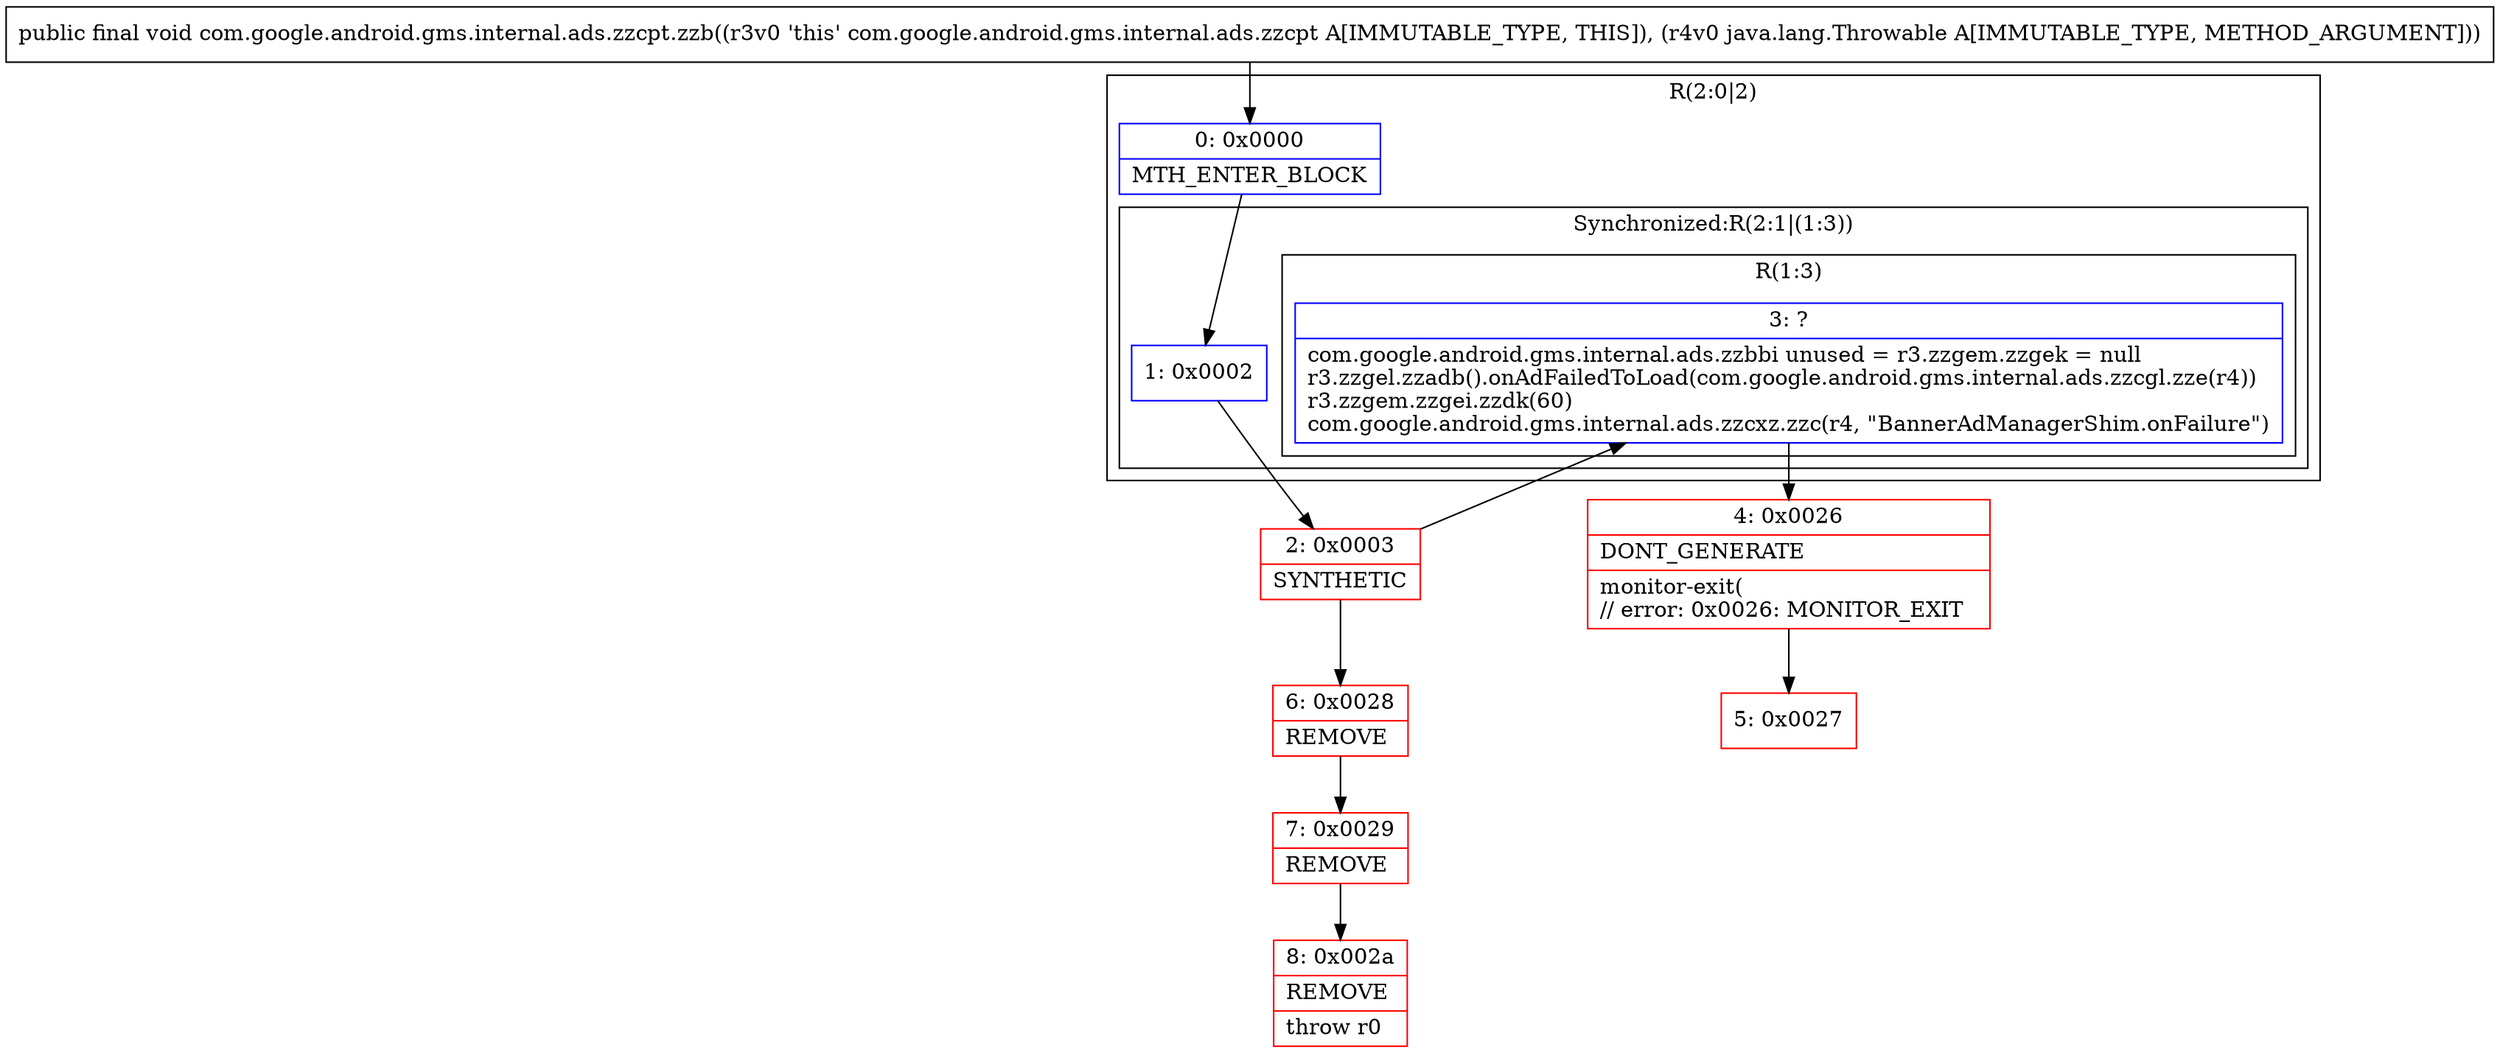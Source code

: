 digraph "CFG forcom.google.android.gms.internal.ads.zzcpt.zzb(Ljava\/lang\/Throwable;)V" {
subgraph cluster_Region_443334790 {
label = "R(2:0|2)";
node [shape=record,color=blue];
Node_0 [shape=record,label="{0\:\ 0x0000|MTH_ENTER_BLOCK\l}"];
subgraph cluster_SynchronizedRegion_1001522496 {
label = "Synchronized:R(2:1|(1:3))";
node [shape=record,color=blue];
Node_1 [shape=record,label="{1\:\ 0x0002}"];
subgraph cluster_Region_812400124 {
label = "R(1:3)";
node [shape=record,color=blue];
Node_3 [shape=record,label="{3\:\ ?|com.google.android.gms.internal.ads.zzbbi unused = r3.zzgem.zzgek = null\lr3.zzgel.zzadb().onAdFailedToLoad(com.google.android.gms.internal.ads.zzcgl.zze(r4))\lr3.zzgem.zzgei.zzdk(60)\lcom.google.android.gms.internal.ads.zzcxz.zzc(r4, \"BannerAdManagerShim.onFailure\")\l}"];
}
}
}
Node_2 [shape=record,color=red,label="{2\:\ 0x0003|SYNTHETIC\l}"];
Node_4 [shape=record,color=red,label="{4\:\ 0x0026|DONT_GENERATE\l|monitor\-exit(\l\/\/ error: 0x0026: MONITOR_EXIT  \l}"];
Node_5 [shape=record,color=red,label="{5\:\ 0x0027}"];
Node_6 [shape=record,color=red,label="{6\:\ 0x0028|REMOVE\l}"];
Node_7 [shape=record,color=red,label="{7\:\ 0x0029|REMOVE\l}"];
Node_8 [shape=record,color=red,label="{8\:\ 0x002a|REMOVE\l|throw r0\l}"];
MethodNode[shape=record,label="{public final void com.google.android.gms.internal.ads.zzcpt.zzb((r3v0 'this' com.google.android.gms.internal.ads.zzcpt A[IMMUTABLE_TYPE, THIS]), (r4v0 java.lang.Throwable A[IMMUTABLE_TYPE, METHOD_ARGUMENT])) }"];
MethodNode -> Node_0;
Node_0 -> Node_1;
Node_1 -> Node_2;
Node_3 -> Node_4;
Node_2 -> Node_3;
Node_2 -> Node_6;
Node_4 -> Node_5;
Node_6 -> Node_7;
Node_7 -> Node_8;
}

